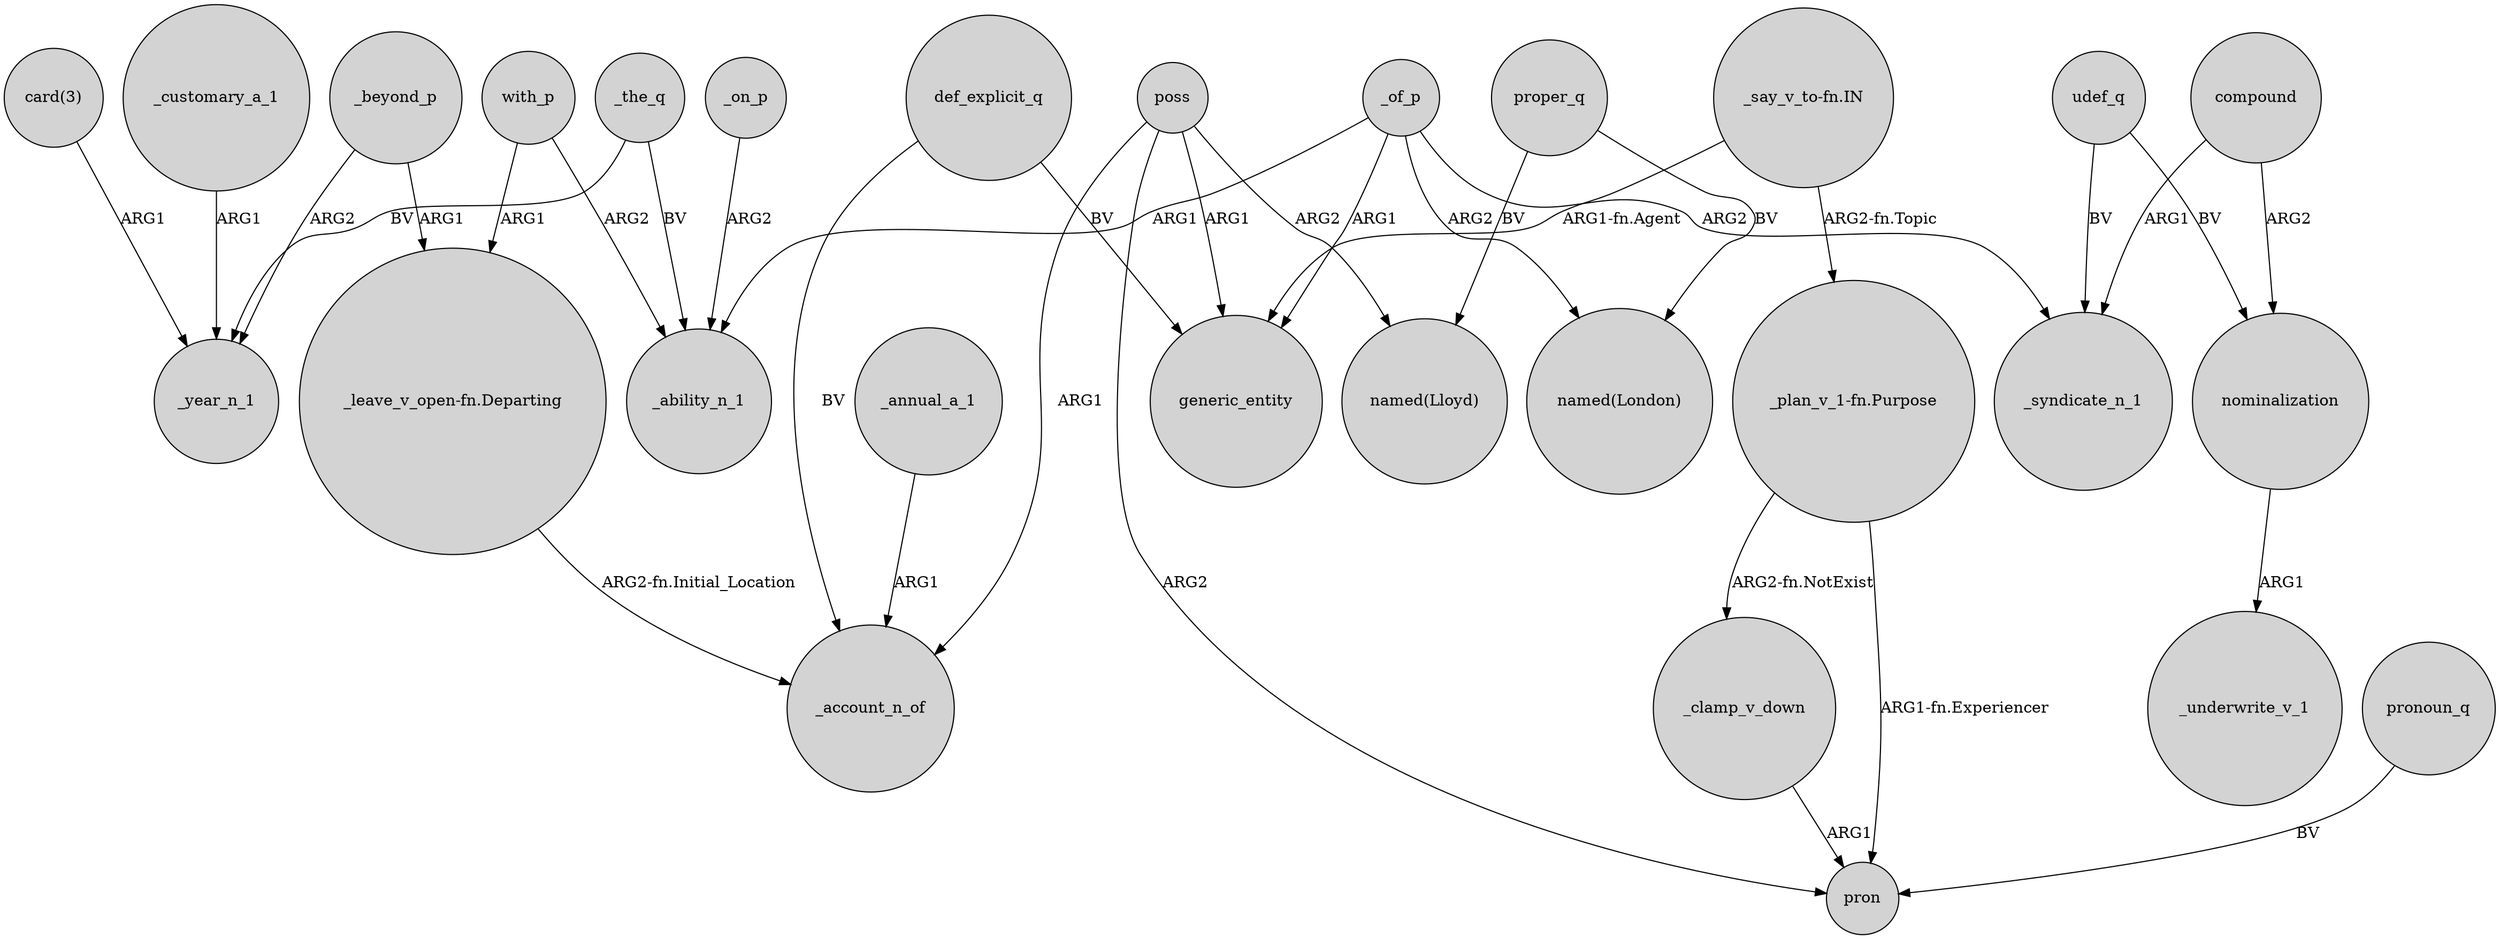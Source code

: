 digraph {
	node [shape=circle style=filled]
	_customary_a_1 -> _year_n_1 [label=ARG1]
	_of_p -> _syndicate_n_1 [label=ARG2]
	poss -> generic_entity [label=ARG1]
	"_say_v_to-fn.IN" -> generic_entity [label="ARG1-fn.Agent"]
	poss -> pron [label=ARG2]
	"_plan_v_1-fn.Purpose" -> _clamp_v_down [label="ARG2-fn.NotExist"]
	_on_p -> _ability_n_1 [label=ARG2]
	"_plan_v_1-fn.Purpose" -> pron [label="ARG1-fn.Experiencer"]
	def_explicit_q -> generic_entity [label=BV]
	compound -> nominalization [label=ARG2]
	with_p -> "_leave_v_open-fn.Departing" [label=ARG1]
	_beyond_p -> _year_n_1 [label=ARG2]
	"_say_v_to-fn.IN" -> "_plan_v_1-fn.Purpose" [label="ARG2-fn.Topic"]
	"_leave_v_open-fn.Departing" -> _account_n_of [label="ARG2-fn.Initial_Location"]
	proper_q -> "named(Lloyd)" [label=BV]
	poss -> _account_n_of [label=ARG1]
	pronoun_q -> pron [label=BV]
	with_p -> _ability_n_1 [label=ARG2]
	_annual_a_1 -> _account_n_of [label=ARG1]
	_clamp_v_down -> pron [label=ARG1]
	poss -> "named(Lloyd)" [label=ARG2]
	_of_p -> "named(London)" [label=ARG2]
	def_explicit_q -> _account_n_of [label=BV]
	"card(3)" -> _year_n_1 [label=ARG1]
	_beyond_p -> "_leave_v_open-fn.Departing" [label=ARG1]
	udef_q -> nominalization [label=BV]
	nominalization -> _underwrite_v_1 [label=ARG1]
	_the_q -> _year_n_1 [label=BV]
	proper_q -> "named(London)" [label=BV]
	_of_p -> _ability_n_1 [label=ARG1]
	compound -> _syndicate_n_1 [label=ARG1]
	_the_q -> _ability_n_1 [label=BV]
	udef_q -> _syndicate_n_1 [label=BV]
	_of_p -> generic_entity [label=ARG1]
}
